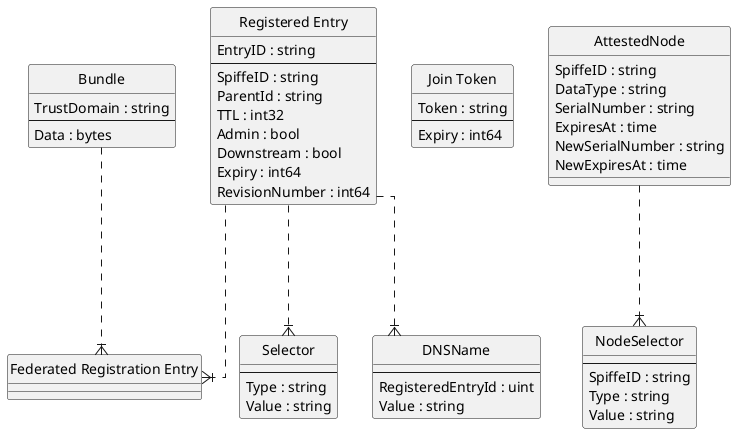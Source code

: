 @startuml
skinparam shadowing false
skinparam monochrome true

' hide the spot
hide circle

' avoid problems with angled crows feet
skinparam linetype ortho

entity "Bundle" as bundle {
  TrustDomain : string
--
  Data : bytes
}

entity "Federated Registration Entry" as fre {
}

entity "Registered Entry" as re {
  EntryID : string
--
  SpiffeID : string
  ParentId : string
  TTL : int32
  Admin : bool
  Downstream : bool
  Expiry : int64
  RevisionNumber : int64
}

entity "Join Token" as jt {
  Token : string
--
  Expiry : int64
}


entity "Selector" as selector {
--
Type : string
Value : string
}

entity "DNSName" as dnsname {
--
RegisteredEntryId : uint
Value : string 
}

entity "AttestedNode" as attestednode {
SpiffeID : string
DataType : string
SerialNumber : string
ExpiresAt : time
NewSerialNumber : string
NewExpiresAt : time
}

entity "NodeSelector" as nodeselector {
--
SpiffeID : string
Type : string
Value : string
}

bundle ...|{ fre
re ...|{ fre
re ...|{ selector
re ...|{ dnsname
attestednode...|{ nodeselector
@enduml
